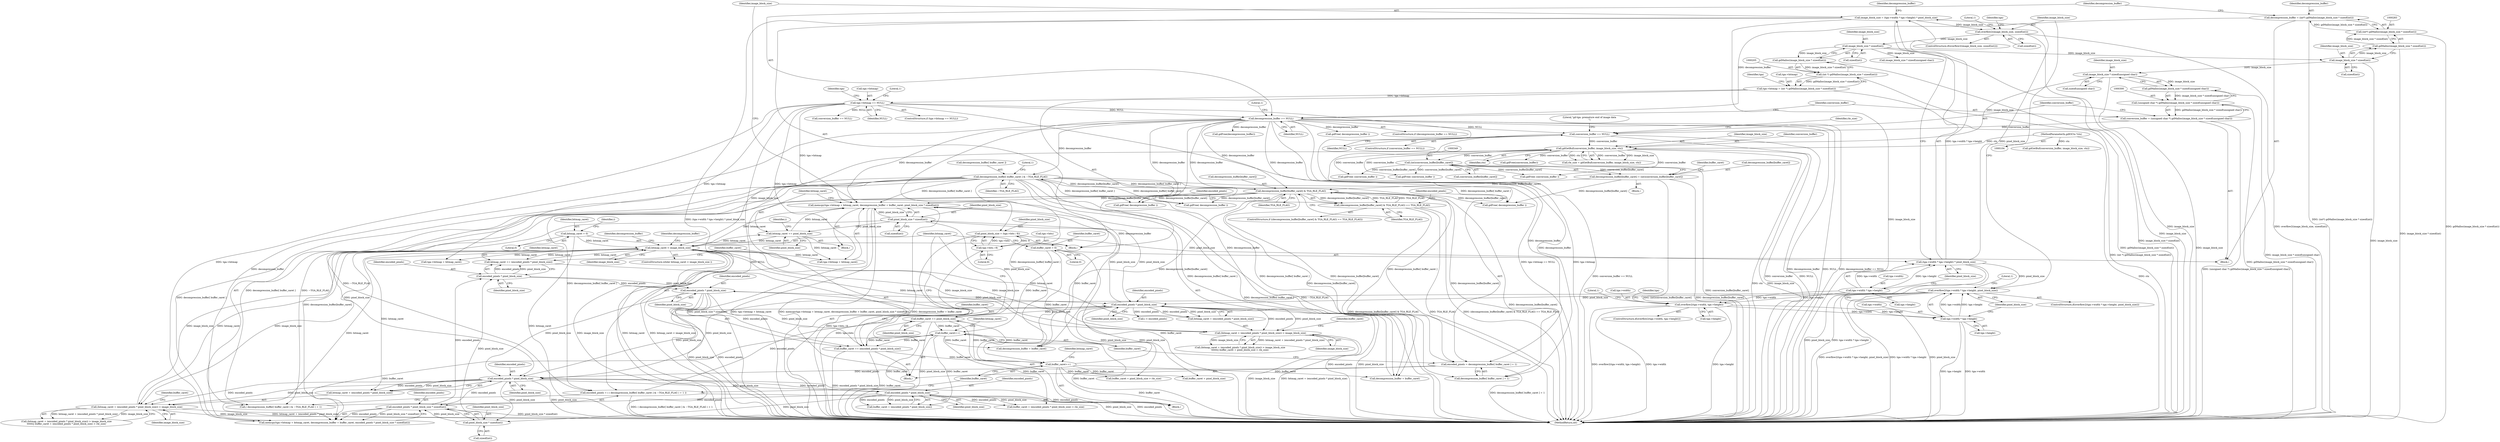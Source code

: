 digraph "0_libgd_fb0e0cce0b9f25389ab56604c3547351617e1415@API" {
"1000415" [label="(Call,memcpy(tga->bitmap + bitmap_caret, decompression_buffer + buffer_caret, pixel_block_size * sizeof(int)))"];
"1000212" [label="(Call,tga->bitmap == NULL)"];
"1000200" [label="(Call,tga->bitmap = (int *) gdMalloc(image_block_size * sizeof(int)))"];
"1000204" [label="(Call,(int *) gdMalloc(image_block_size * sizeof(int)))"];
"1000206" [label="(Call,gdMalloc(image_block_size * sizeof(int)))"];
"1000207" [label="(Call,image_block_size * sizeof(int))"];
"1000177" [label="(Call,overflow2(image_block_size, sizeof(int)))"];
"1000117" [label="(Call,image_block_size = (tga->width * tga->height) * pixel_block_size)"];
"1000119" [label="(Call,(tga->width * tga->height) * pixel_block_size)"];
"1000120" [label="(Call,tga->width * tga->height)"];
"1000109" [label="(Call,pixel_block_size = (tga->bits / 8))"];
"1000111" [label="(Call,tga->bits / 8)"];
"1000428" [label="(Call,bitmap_caret += pixel_block_size)"];
"1000424" [label="(Call,pixel_block_size * sizeof(int))"];
"1000388" [label="(Call,encoded_pixels * pixel_block_size)"];
"1000372" [label="(Call,encoded_pixels = ( ( decompression_buffer[ buffer_caret ] & ~TGA_RLE_FLAG ) + 1 ))"];
"1000375" [label="(Call,decompression_buffer[ buffer_caret ] & ~TGA_RLE_FLAG)"];
"1000290" [label="(Call,decompression_buffer == NULL)"];
"1000280" [label="(Call,decompression_buffer = (int*) gdMalloc(image_block_size * sizeof(int)))"];
"1000282" [label="(Call,(int*) gdMalloc(image_block_size * sizeof(int)))"];
"1000284" [label="(Call,gdMalloc(image_block_size * sizeof(int)))"];
"1000285" [label="(Call,image_block_size * sizeof(int))"];
"1000365" [label="(Call,decompression_buffer[buffer_caret] & TGA_RLE_FLAG)"];
"1000344" [label="(Call,decompression_buffer[buffer_caret] = (int)conversion_buffer[buffer_caret])"];
"1000348" [label="(Call,(int)conversion_buffer[buffer_caret])"];
"1000320" [label="(Call,gdGetBuf(conversion_buffer, image_block_size, ctx))"];
"1000307" [label="(Call,conversion_buffer == NULL)"];
"1000297" [label="(Call,conversion_buffer = (unsigned char *) gdMalloc(image_block_size * sizeof(unsigned char)))"];
"1000299" [label="(Call,(unsigned char *) gdMalloc(image_block_size * sizeof(unsigned char)))"];
"1000301" [label="(Call,gdMalloc(image_block_size * sizeof(unsigned char)))"];
"1000302" [label="(Call,image_block_size * sizeof(unsigned char))"];
"1000105" [label="(MethodParameterIn,gdIOCtx *ctx)"];
"1000364" [label="(Call,(decompression_buffer[buffer_caret] & TGA_RLE_FLAG) == TGA_RLE_FLAG)"];
"1000491" [label="(Call,encoded_pixels * pixel_block_size)"];
"1000486" [label="(Call,encoded_pixels * pixel_block_size)"];
"1000478" [label="(Call,encoded_pixels * pixel_block_size * sizeof(int))"];
"1000457" [label="(Call,encoded_pixels * pixel_block_size)"];
"1000450" [label="(Call,encoded_pixels * pixel_block_size)"];
"1000436" [label="(Call,encoded_pixels = decompression_buffer[ buffer_caret ] + 1)"];
"1000163" [label="(Call,overflow2(tga->width * tga->height, pixel_block_size))"];
"1000164" [label="(Call,tga->width * tga->height)"];
"1000151" [label="(Call,overflow2(tga->width, tga->height))"];
"1000480" [label="(Call,pixel_block_size * sizeof(int))"];
"1000359" [label="(Call,bitmap_caret < image_block_size)"];
"1000141" [label="(Call,bitmap_caret = 0)"];
"1000484" [label="(Call,bitmap_caret += (encoded_pixels * pixel_block_size))"];
"1000447" [label="(Call,(bitmap_caret + (encoded_pixels * pixel_block_size)) > image_block_size)"];
"1000385" [label="(Call,(bitmap_caret + (encoded_pixels * pixel_block_size)) > image_block_size)"];
"1000381" [label="(Call,buffer_caret++)"];
"1000355" [label="(Call,buffer_caret = 0)"];
"1000431" [label="(Call,buffer_caret += pixel_block_size)"];
"1000489" [label="(Call,buffer_caret += (encoded_pixels * pixel_block_size))"];
"1000443" [label="(Call,buffer_caret++)"];
"1000331" [label="(Call,gdFree(decompression_buffer))"];
"1000388" [label="(Call,encoded_pixels * pixel_block_size)"];
"1000105" [label="(MethodParameterIn,gdIOCtx *ctx)"];
"1000363" [label="(ControlStructure,if ((decompression_buffer[buffer_caret] & TGA_RLE_FLAG) == TGA_RLE_FLAG))"];
"1000374" [label="(Call,( decompression_buffer[ buffer_caret ] & ~TGA_RLE_FLAG ) + 1)"];
"1000391" [label="(Identifier,image_block_size)"];
"1000354" [label="(Identifier,buffer_caret)"];
"1000386" [label="(Call,bitmap_caret + (encoded_pixels * pixel_block_size))"];
"1000124" [label="(Call,tga->height)"];
"1000371" [label="(Block,)"];
"1000184" [label="(Literal,1)"];
"1000359" [label="(Call,bitmap_caret < image_block_size)"];
"1000370" [label="(Identifier,TGA_RLE_FLAG)"];
"1000470" [label="(Call,tga->bitmap + bitmap_caret)"];
"1000107" [label="(Block,)"];
"1000488" [label="(Identifier,pixel_block_size)"];
"1000127" [label="(Identifier,pixel_block_size)"];
"1000171" [label="(Identifier,pixel_block_size)"];
"1000222" [label="(Identifier,tga)"];
"1000478" [label="(Call,encoded_pixels * pixel_block_size * sizeof(int))"];
"1000490" [label="(Identifier,buffer_caret)"];
"1000141" [label="(Call,bitmap_caret = 0)"];
"1000297" [label="(Call,conversion_buffer = (unsigned char *) gdMalloc(image_block_size * sizeof(unsigned char)))"];
"1000389" [label="(Identifier,encoded_pixels)"];
"1000206" [label="(Call,gdMalloc(image_block_size * sizeof(int)))"];
"1000393" [label="(Call,buffer_caret + pixel_block_size)"];
"1000437" [label="(Identifier,encoded_pixels)"];
"1000303" [label="(Identifier,image_block_size)"];
"1000373" [label="(Identifier,encoded_pixels)"];
"1000296" [label="(Literal,1)"];
"1000428" [label="(Call,bitmap_caret += pixel_block_size)"];
"1000416" [label="(Call,tga->bitmap + bitmap_caret)"];
"1000375" [label="(Call,decompression_buffer[ buffer_caret ] & ~TGA_RLE_FLAG)"];
"1000214" [label="(Identifier,tga)"];
"1000151" [label="(Call,overflow2(tga->width, tga->height))"];
"1000130" [label="(Identifier,decompression_buffer)"];
"1000176" [label="(ControlStructure,if(overflow2(image_block_size, sizeof(int))))"];
"1000348" [label="(Call,(int)conversion_buffer[buffer_caret])"];
"1000486" [label="(Call,encoded_pixels * pixel_block_size)"];
"1000150" [label="(ControlStructure,if(overflow2(tga->width, tga->height)))"];
"1000309" [label="(Identifier,NULL)"];
"1000495" [label="(Identifier,decompression_buffer)"];
"1000380" [label="(Literal,1)"];
"1000209" [label="(Call,sizeof(int))"];
"1000357" [label="(Literal,0)"];
"1000464" [label="(Call,gdFree( conversion_buffer ))"];
"1000451" [label="(Identifier,encoded_pixels)"];
"1000384" [label="(Call,(bitmap_caret + (encoded_pixels * pixel_block_size)) > image_block_size\n\t\t\t\t\t\t|| buffer_caret + pixel_block_size > rle_size)"];
"1000390" [label="(Identifier,pixel_block_size)"];
"1000425" [label="(Identifier,pixel_block_size)"];
"1000306" [label="(ControlStructure,if (conversion_buffer == NULL))"];
"1000323" [label="(Identifier,ctx)"];
"1000312" [label="(Literal,\"gd-tga: premature end of image data\n\")"];
"1000168" [label="(Call,tga->height)"];
"1000236" [label="(Call,conversion_buffer == NULL)"];
"1000356" [label="(Identifier,buffer_caret)"];
"1000177" [label="(Call,overflow2(image_block_size, sizeof(int)))"];
"1000421" [label="(Call,decompression_buffer + buffer_caret)"];
"1000231" [label="(Call,image_block_size * sizeof(unsigned char))"];
"1000484" [label="(Call,bitmap_caret += (encoded_pixels * pixel_block_size))"];
"1000448" [label="(Call,bitmap_caret + (encoded_pixels * pixel_block_size))"];
"1000155" [label="(Call,tga->height)"];
"1000385" [label="(Call,(bitmap_caret + (encoded_pixels * pixel_block_size)) > image_block_size)"];
"1000285" [label="(Call,image_block_size * sizeof(int))"];
"1000282" [label="(Call,(int*) gdMalloc(image_block_size * sizeof(int)))"];
"1000161" [label="(Literal,1)"];
"1000143" [label="(Literal,0)"];
"1000164" [label="(Call,tga->width * tga->height)"];
"1000454" [label="(Call,buffer_caret + (encoded_pixels * pixel_block_size) > rle_size)"];
"1000213" [label="(Call,tga->bitmap)"];
"1000409" [label="(Call,i < encoded_pixels)"];
"1000457" [label="(Call,encoded_pixels * pixel_block_size)"];
"1000438" [label="(Call,decompression_buffer[ buffer_caret ] + 1)"];
"1000443" [label="(Call,buffer_caret++)"];
"1000392" [label="(Call,buffer_caret + pixel_block_size > rle_size)"];
"1000344" [label="(Call,decompression_buffer[buffer_caret] = (int)conversion_buffer[buffer_caret])"];
"1000469" [label="(Call,memcpy(tga->bitmap + bitmap_caret, decompression_buffer + buffer_caret, encoded_pixels * pixel_block_size * sizeof(int)))"];
"1000485" [label="(Identifier,bitmap_caret)"];
"1000394" [label="(Identifier,buffer_caret)"];
"1000424" [label="(Call,pixel_block_size * sizeof(int))"];
"1000435" [label="(Block,)"];
"1000204" [label="(Call,(int *) gdMalloc(image_block_size * sizeof(int)))"];
"1000480" [label="(Call,pixel_block_size * sizeof(int))"];
"1000372" [label="(Call,encoded_pixels = ( ( decompression_buffer[ buffer_caret ] & ~TGA_RLE_FLAG ) + 1 ))"];
"1000119" [label="(Call,(tga->width * tga->height) * pixel_block_size)"];
"1000308" [label="(Identifier,conversion_buffer)"];
"1000487" [label="(Identifier,encoded_pixels)"];
"1000489" [label="(Call,buffer_caret += (encoded_pixels * pixel_block_size))"];
"1000219" [label="(Literal,1)"];
"1000501" [label="(MethodReturn,int)"];
"1000329" [label="(Call,gdFree(conversion_buffer))"];
"1000162" [label="(ControlStructure,if(overflow2(tga->width * tga->height, pixel_block_size)))"];
"1000436" [label="(Call,encoded_pixels = decompression_buffer[ buffer_caret ] + 1)"];
"1000165" [label="(Call,tga->width)"];
"1000414" [label="(Block,)"];
"1000307" [label="(Call,conversion_buffer == NULL)"];
"1000152" [label="(Call,tga->width)"];
"1000455" [label="(Call,buffer_caret + (encoded_pixels * pixel_block_size))"];
"1000367" [label="(Identifier,decompression_buffer)"];
"1000482" [label="(Call,sizeof(int))"];
"1000212" [label="(Call,tga->bitmap == NULL)"];
"1000304" [label="(Call,sizeof(unsigned char))"];
"1000475" [label="(Call,decompression_buffer + buffer_caret)"];
"1000369" [label="(Identifier,TGA_RLE_FLAG)"];
"1000302" [label="(Call,image_block_size * sizeof(unsigned char))"];
"1000433" [label="(Identifier,pixel_block_size)"];
"1000121" [label="(Call,tga->width)"];
"1000146" [label="(Identifier,i)"];
"1000382" [label="(Identifier,buffer_caret)"];
"1000350" [label="(Call,conversion_buffer[buffer_caret])"];
"1000120" [label="(Call,tga->width * tga->height)"];
"1000208" [label="(Identifier,image_block_size)"];
"1000224" [label="(Block,)"];
"1000112" [label="(Call,tga->bits)"];
"1000479" [label="(Identifier,encoded_pixels)"];
"1000379" [label="(Identifier,~TGA_RLE_FLAG)"];
"1000345" [label="(Call,decompression_buffer[buffer_caret])"];
"1000492" [label="(Identifier,encoded_pixels)"];
"1000361" [label="(Identifier,image_block_size)"];
"1000358" [label="(ControlStructure,while( bitmap_caret < image_block_size ))"];
"1000298" [label="(Identifier,conversion_buffer)"];
"1000142" [label="(Identifier,bitmap_caret)"];
"1000456" [label="(Identifier,buffer_caret)"];
"1000207" [label="(Call,image_block_size * sizeof(int))"];
"1000447" [label="(Call,(bitmap_caret + (encoded_pixels * pixel_block_size)) > image_block_size)"];
"1000493" [label="(Identifier,pixel_block_size)"];
"1000110" [label="(Identifier,pixel_block_size)"];
"1000319" [label="(Identifier,rle_size)"];
"1000431" [label="(Call,buffer_caret += pixel_block_size)"];
"1000446" [label="(Call,(bitmap_caret + (encoded_pixels * pixel_block_size)) > image_block_size\n\t\t\t\t\t\t|| buffer_caret + (encoded_pixels * pixel_block_size) > rle_size)"];
"1000166" [label="(Identifier,tga)"];
"1000494" [label="(Call,gdFree( decompression_buffer ))"];
"1000398" [label="(Call,gdFree( decompression_buffer ))"];
"1000462" [label="(Call,gdFree( decompression_buffer ))"];
"1000245" [label="(Call,gdGetBuf(conversion_buffer, image_block_size, ctx))"];
"1000458" [label="(Identifier,encoded_pixels)"];
"1000415" [label="(Call,memcpy(tga->bitmap + bitmap_caret, decompression_buffer + buffer_caret, pixel_block_size * sizeof(int)))"];
"1000387" [label="(Identifier,bitmap_caret)"];
"1000299" [label="(Call,(unsigned char *) gdMalloc(image_block_size * sizeof(unsigned char)))"];
"1000481" [label="(Identifier,pixel_block_size)"];
"1000381" [label="(Call,buffer_caret++)"];
"1000175" [label="(Literal,1)"];
"1000200" [label="(Call,tga->bitmap = (int *) gdMalloc(image_block_size * sizeof(int)))"];
"1000201" [label="(Call,tga->bitmap)"];
"1000284" [label="(Call,gdMalloc(image_block_size * sizeof(int)))"];
"1000179" [label="(Call,sizeof(int))"];
"1000301" [label="(Call,gdMalloc(image_block_size * sizeof(unsigned char)))"];
"1000491" [label="(Call,encoded_pixels * pixel_block_size)"];
"1000178" [label="(Identifier,image_block_size)"];
"1000343" [label="(Block,)"];
"1000290" [label="(Call,decompression_buffer == NULL)"];
"1000163" [label="(Call,overflow2(tga->width * tga->height, pixel_block_size))"];
"1000320" [label="(Call,gdGetBuf(conversion_buffer, image_block_size, ctx))"];
"1000118" [label="(Identifier,image_block_size)"];
"1000281" [label="(Identifier,decompression_buffer)"];
"1000450" [label="(Call,encoded_pixels * pixel_block_size)"];
"1000453" [label="(Identifier,image_block_size)"];
"1000413" [label="(Identifier,i)"];
"1000496" [label="(Call,gdFree( conversion_buffer ))"];
"1000318" [label="(Call,rle_size = gdGetBuf(conversion_buffer, image_block_size, ctx))"];
"1000286" [label="(Identifier,image_block_size)"];
"1000216" [label="(Identifier,NULL)"];
"1000364" [label="(Call,(decompression_buffer[buffer_caret] & TGA_RLE_FLAG) == TGA_RLE_FLAG)"];
"1000291" [label="(Identifier,decompression_buffer)"];
"1000360" [label="(Identifier,bitmap_caret)"];
"1000287" [label="(Call,sizeof(int))"];
"1000280" [label="(Call,decompression_buffer = (int*) gdMalloc(image_block_size * sizeof(int)))"];
"1000376" [label="(Call,decompression_buffer[ buffer_caret ])"];
"1000444" [label="(Identifier,buffer_caret)"];
"1000452" [label="(Identifier,pixel_block_size)"];
"1000117" [label="(Call,image_block_size = (tga->width * tga->height) * pixel_block_size)"];
"1000366" [label="(Call,decompression_buffer[buffer_caret])"];
"1000109" [label="(Call,pixel_block_size = (tga->bits / 8))"];
"1000400" [label="(Call,gdFree( conversion_buffer ))"];
"1000292" [label="(Identifier,NULL)"];
"1000321" [label="(Identifier,conversion_buffer)"];
"1000211" [label="(ControlStructure,if (tga->bitmap == NULL))"];
"1000365" [label="(Call,decompression_buffer[buffer_caret] & TGA_RLE_FLAG)"];
"1000426" [label="(Call,sizeof(int))"];
"1000115" [label="(Literal,8)"];
"1000111" [label="(Call,tga->bits / 8)"];
"1000313" [label="(Call,gdFree( decompression_buffer ))"];
"1000322" [label="(Identifier,image_block_size)"];
"1000355" [label="(Call,buffer_caret = 0)"];
"1000430" [label="(Identifier,pixel_block_size)"];
"1000189" [label="(Identifier,tga)"];
"1000289" [label="(ControlStructure,if (decompression_buffer == NULL))"];
"1000459" [label="(Identifier,pixel_block_size)"];
"1000449" [label="(Identifier,bitmap_caret)"];
"1000432" [label="(Identifier,buffer_caret)"];
"1000429" [label="(Identifier,bitmap_caret)"];
"1000415" -> "1000414"  [label="AST: "];
"1000415" -> "1000424"  [label="CFG: "];
"1000416" -> "1000415"  [label="AST: "];
"1000421" -> "1000415"  [label="AST: "];
"1000424" -> "1000415"  [label="AST: "];
"1000429" -> "1000415"  [label="CFG: "];
"1000415" -> "1000501"  [label="DDG: pixel_block_size * sizeof(int)"];
"1000415" -> "1000501"  [label="DDG: tga->bitmap + bitmap_caret"];
"1000415" -> "1000501"  [label="DDG: memcpy(tga->bitmap + bitmap_caret, decompression_buffer + buffer_caret, pixel_block_size * sizeof(int))"];
"1000415" -> "1000501"  [label="DDG: decompression_buffer + buffer_caret"];
"1000212" -> "1000415"  [label="DDG: tga->bitmap"];
"1000428" -> "1000415"  [label="DDG: bitmap_caret"];
"1000359" -> "1000415"  [label="DDG: bitmap_caret"];
"1000290" -> "1000415"  [label="DDG: decompression_buffer"];
"1000375" -> "1000415"  [label="DDG: decompression_buffer[ buffer_caret ]"];
"1000365" -> "1000415"  [label="DDG: decompression_buffer[buffer_caret]"];
"1000381" -> "1000415"  [label="DDG: buffer_caret"];
"1000424" -> "1000415"  [label="DDG: pixel_block_size"];
"1000212" -> "1000211"  [label="AST: "];
"1000212" -> "1000216"  [label="CFG: "];
"1000213" -> "1000212"  [label="AST: "];
"1000216" -> "1000212"  [label="AST: "];
"1000219" -> "1000212"  [label="CFG: "];
"1000222" -> "1000212"  [label="CFG: "];
"1000212" -> "1000501"  [label="DDG: NULL"];
"1000212" -> "1000501"  [label="DDG: tga->bitmap == NULL"];
"1000212" -> "1000501"  [label="DDG: tga->bitmap"];
"1000200" -> "1000212"  [label="DDG: tga->bitmap"];
"1000212" -> "1000236"  [label="DDG: NULL"];
"1000212" -> "1000290"  [label="DDG: NULL"];
"1000212" -> "1000416"  [label="DDG: tga->bitmap"];
"1000212" -> "1000469"  [label="DDG: tga->bitmap"];
"1000212" -> "1000470"  [label="DDG: tga->bitmap"];
"1000200" -> "1000107"  [label="AST: "];
"1000200" -> "1000204"  [label="CFG: "];
"1000201" -> "1000200"  [label="AST: "];
"1000204" -> "1000200"  [label="AST: "];
"1000214" -> "1000200"  [label="CFG: "];
"1000200" -> "1000501"  [label="DDG: (int *) gdMalloc(image_block_size * sizeof(int))"];
"1000204" -> "1000200"  [label="DDG: gdMalloc(image_block_size * sizeof(int))"];
"1000204" -> "1000206"  [label="CFG: "];
"1000205" -> "1000204"  [label="AST: "];
"1000206" -> "1000204"  [label="AST: "];
"1000204" -> "1000501"  [label="DDG: gdMalloc(image_block_size * sizeof(int))"];
"1000206" -> "1000204"  [label="DDG: image_block_size * sizeof(int)"];
"1000206" -> "1000207"  [label="CFG: "];
"1000207" -> "1000206"  [label="AST: "];
"1000206" -> "1000501"  [label="DDG: image_block_size * sizeof(int)"];
"1000207" -> "1000206"  [label="DDG: image_block_size"];
"1000207" -> "1000209"  [label="CFG: "];
"1000208" -> "1000207"  [label="AST: "];
"1000209" -> "1000207"  [label="AST: "];
"1000207" -> "1000501"  [label="DDG: image_block_size"];
"1000177" -> "1000207"  [label="DDG: image_block_size"];
"1000207" -> "1000231"  [label="DDG: image_block_size"];
"1000207" -> "1000285"  [label="DDG: image_block_size"];
"1000177" -> "1000176"  [label="AST: "];
"1000177" -> "1000179"  [label="CFG: "];
"1000178" -> "1000177"  [label="AST: "];
"1000179" -> "1000177"  [label="AST: "];
"1000184" -> "1000177"  [label="CFG: "];
"1000189" -> "1000177"  [label="CFG: "];
"1000177" -> "1000501"  [label="DDG: image_block_size"];
"1000177" -> "1000501"  [label="DDG: overflow2(image_block_size, sizeof(int))"];
"1000117" -> "1000177"  [label="DDG: image_block_size"];
"1000117" -> "1000107"  [label="AST: "];
"1000117" -> "1000119"  [label="CFG: "];
"1000118" -> "1000117"  [label="AST: "];
"1000119" -> "1000117"  [label="AST: "];
"1000130" -> "1000117"  [label="CFG: "];
"1000117" -> "1000501"  [label="DDG: image_block_size"];
"1000117" -> "1000501"  [label="DDG: (tga->width * tga->height) * pixel_block_size"];
"1000119" -> "1000117"  [label="DDG: tga->width * tga->height"];
"1000119" -> "1000117"  [label="DDG: pixel_block_size"];
"1000119" -> "1000127"  [label="CFG: "];
"1000120" -> "1000119"  [label="AST: "];
"1000127" -> "1000119"  [label="AST: "];
"1000119" -> "1000501"  [label="DDG: pixel_block_size"];
"1000119" -> "1000501"  [label="DDG: tga->width * tga->height"];
"1000120" -> "1000119"  [label="DDG: tga->width"];
"1000120" -> "1000119"  [label="DDG: tga->height"];
"1000109" -> "1000119"  [label="DDG: pixel_block_size"];
"1000119" -> "1000163"  [label="DDG: pixel_block_size"];
"1000120" -> "1000124"  [label="CFG: "];
"1000121" -> "1000120"  [label="AST: "];
"1000124" -> "1000120"  [label="AST: "];
"1000127" -> "1000120"  [label="CFG: "];
"1000120" -> "1000151"  [label="DDG: tga->width"];
"1000120" -> "1000151"  [label="DDG: tga->height"];
"1000109" -> "1000107"  [label="AST: "];
"1000109" -> "1000111"  [label="CFG: "];
"1000110" -> "1000109"  [label="AST: "];
"1000111" -> "1000109"  [label="AST: "];
"1000118" -> "1000109"  [label="CFG: "];
"1000109" -> "1000501"  [label="DDG: tga->bits / 8"];
"1000111" -> "1000109"  [label="DDG: tga->bits"];
"1000111" -> "1000109"  [label="DDG: 8"];
"1000111" -> "1000115"  [label="CFG: "];
"1000112" -> "1000111"  [label="AST: "];
"1000115" -> "1000111"  [label="AST: "];
"1000111" -> "1000501"  [label="DDG: tga->bits"];
"1000428" -> "1000414"  [label="AST: "];
"1000428" -> "1000430"  [label="CFG: "];
"1000429" -> "1000428"  [label="AST: "];
"1000430" -> "1000428"  [label="AST: "];
"1000413" -> "1000428"  [label="CFG: "];
"1000428" -> "1000359"  [label="DDG: bitmap_caret"];
"1000428" -> "1000416"  [label="DDG: bitmap_caret"];
"1000424" -> "1000428"  [label="DDG: pixel_block_size"];
"1000359" -> "1000428"  [label="DDG: bitmap_caret"];
"1000424" -> "1000426"  [label="CFG: "];
"1000425" -> "1000424"  [label="AST: "];
"1000426" -> "1000424"  [label="AST: "];
"1000424" -> "1000388"  [label="DDG: pixel_block_size"];
"1000388" -> "1000424"  [label="DDG: pixel_block_size"];
"1000424" -> "1000431"  [label="DDG: pixel_block_size"];
"1000424" -> "1000450"  [label="DDG: pixel_block_size"];
"1000388" -> "1000386"  [label="AST: "];
"1000388" -> "1000390"  [label="CFG: "];
"1000389" -> "1000388"  [label="AST: "];
"1000390" -> "1000388"  [label="AST: "];
"1000386" -> "1000388"  [label="CFG: "];
"1000388" -> "1000501"  [label="DDG: encoded_pixels"];
"1000388" -> "1000501"  [label="DDG: pixel_block_size"];
"1000388" -> "1000385"  [label="DDG: encoded_pixels"];
"1000388" -> "1000385"  [label="DDG: pixel_block_size"];
"1000388" -> "1000386"  [label="DDG: encoded_pixels"];
"1000388" -> "1000386"  [label="DDG: pixel_block_size"];
"1000372" -> "1000388"  [label="DDG: encoded_pixels"];
"1000491" -> "1000388"  [label="DDG: pixel_block_size"];
"1000163" -> "1000388"  [label="DDG: pixel_block_size"];
"1000388" -> "1000392"  [label="DDG: pixel_block_size"];
"1000388" -> "1000393"  [label="DDG: pixel_block_size"];
"1000388" -> "1000409"  [label="DDG: encoded_pixels"];
"1000388" -> "1000431"  [label="DDG: pixel_block_size"];
"1000388" -> "1000450"  [label="DDG: pixel_block_size"];
"1000372" -> "1000371"  [label="AST: "];
"1000372" -> "1000374"  [label="CFG: "];
"1000373" -> "1000372"  [label="AST: "];
"1000374" -> "1000372"  [label="AST: "];
"1000382" -> "1000372"  [label="CFG: "];
"1000372" -> "1000501"  [label="DDG: ( decompression_buffer[ buffer_caret ] & ~TGA_RLE_FLAG ) + 1"];
"1000375" -> "1000372"  [label="DDG: decompression_buffer[ buffer_caret ]"];
"1000375" -> "1000372"  [label="DDG: ~TGA_RLE_FLAG"];
"1000375" -> "1000374"  [label="AST: "];
"1000375" -> "1000379"  [label="CFG: "];
"1000376" -> "1000375"  [label="AST: "];
"1000379" -> "1000375"  [label="AST: "];
"1000380" -> "1000375"  [label="CFG: "];
"1000375" -> "1000501"  [label="DDG: decompression_buffer[ buffer_caret ]"];
"1000375" -> "1000501"  [label="DDG: ~TGA_RLE_FLAG"];
"1000375" -> "1000365"  [label="DDG: decompression_buffer[ buffer_caret ]"];
"1000375" -> "1000374"  [label="DDG: decompression_buffer[ buffer_caret ]"];
"1000375" -> "1000374"  [label="DDG: ~TGA_RLE_FLAG"];
"1000290" -> "1000375"  [label="DDG: decompression_buffer"];
"1000365" -> "1000375"  [label="DDG: decompression_buffer[buffer_caret]"];
"1000375" -> "1000398"  [label="DDG: decompression_buffer[ buffer_caret ]"];
"1000375" -> "1000421"  [label="DDG: decompression_buffer[ buffer_caret ]"];
"1000375" -> "1000436"  [label="DDG: decompression_buffer[ buffer_caret ]"];
"1000375" -> "1000438"  [label="DDG: decompression_buffer[ buffer_caret ]"];
"1000375" -> "1000462"  [label="DDG: decompression_buffer[ buffer_caret ]"];
"1000375" -> "1000469"  [label="DDG: decompression_buffer[ buffer_caret ]"];
"1000375" -> "1000475"  [label="DDG: decompression_buffer[ buffer_caret ]"];
"1000375" -> "1000494"  [label="DDG: decompression_buffer[ buffer_caret ]"];
"1000290" -> "1000289"  [label="AST: "];
"1000290" -> "1000292"  [label="CFG: "];
"1000291" -> "1000290"  [label="AST: "];
"1000292" -> "1000290"  [label="AST: "];
"1000296" -> "1000290"  [label="CFG: "];
"1000298" -> "1000290"  [label="CFG: "];
"1000290" -> "1000501"  [label="DDG: decompression_buffer"];
"1000290" -> "1000501"  [label="DDG: NULL"];
"1000290" -> "1000501"  [label="DDG: decompression_buffer == NULL"];
"1000280" -> "1000290"  [label="DDG: decompression_buffer"];
"1000290" -> "1000307"  [label="DDG: NULL"];
"1000290" -> "1000313"  [label="DDG: decompression_buffer"];
"1000290" -> "1000331"  [label="DDG: decompression_buffer"];
"1000290" -> "1000365"  [label="DDG: decompression_buffer"];
"1000290" -> "1000398"  [label="DDG: decompression_buffer"];
"1000290" -> "1000421"  [label="DDG: decompression_buffer"];
"1000290" -> "1000436"  [label="DDG: decompression_buffer"];
"1000290" -> "1000438"  [label="DDG: decompression_buffer"];
"1000290" -> "1000462"  [label="DDG: decompression_buffer"];
"1000290" -> "1000469"  [label="DDG: decompression_buffer"];
"1000290" -> "1000475"  [label="DDG: decompression_buffer"];
"1000290" -> "1000494"  [label="DDG: decompression_buffer"];
"1000280" -> "1000224"  [label="AST: "];
"1000280" -> "1000282"  [label="CFG: "];
"1000281" -> "1000280"  [label="AST: "];
"1000282" -> "1000280"  [label="AST: "];
"1000291" -> "1000280"  [label="CFG: "];
"1000280" -> "1000501"  [label="DDG: (int*) gdMalloc(image_block_size * sizeof(int))"];
"1000282" -> "1000280"  [label="DDG: gdMalloc(image_block_size * sizeof(int))"];
"1000282" -> "1000284"  [label="CFG: "];
"1000283" -> "1000282"  [label="AST: "];
"1000284" -> "1000282"  [label="AST: "];
"1000282" -> "1000501"  [label="DDG: gdMalloc(image_block_size * sizeof(int))"];
"1000284" -> "1000282"  [label="DDG: image_block_size * sizeof(int)"];
"1000284" -> "1000285"  [label="CFG: "];
"1000285" -> "1000284"  [label="AST: "];
"1000284" -> "1000501"  [label="DDG: image_block_size * sizeof(int)"];
"1000285" -> "1000284"  [label="DDG: image_block_size"];
"1000285" -> "1000287"  [label="CFG: "];
"1000286" -> "1000285"  [label="AST: "];
"1000287" -> "1000285"  [label="AST: "];
"1000285" -> "1000501"  [label="DDG: image_block_size"];
"1000285" -> "1000302"  [label="DDG: image_block_size"];
"1000365" -> "1000364"  [label="AST: "];
"1000365" -> "1000369"  [label="CFG: "];
"1000366" -> "1000365"  [label="AST: "];
"1000369" -> "1000365"  [label="AST: "];
"1000370" -> "1000365"  [label="CFG: "];
"1000365" -> "1000501"  [label="DDG: decompression_buffer[buffer_caret]"];
"1000365" -> "1000364"  [label="DDG: decompression_buffer[buffer_caret]"];
"1000365" -> "1000364"  [label="DDG: TGA_RLE_FLAG"];
"1000344" -> "1000365"  [label="DDG: decompression_buffer[buffer_caret]"];
"1000364" -> "1000365"  [label="DDG: TGA_RLE_FLAG"];
"1000365" -> "1000398"  [label="DDG: decompression_buffer[buffer_caret]"];
"1000365" -> "1000421"  [label="DDG: decompression_buffer[buffer_caret]"];
"1000365" -> "1000436"  [label="DDG: decompression_buffer[buffer_caret]"];
"1000365" -> "1000438"  [label="DDG: decompression_buffer[buffer_caret]"];
"1000365" -> "1000462"  [label="DDG: decompression_buffer[buffer_caret]"];
"1000365" -> "1000469"  [label="DDG: decompression_buffer[buffer_caret]"];
"1000365" -> "1000475"  [label="DDG: decompression_buffer[buffer_caret]"];
"1000365" -> "1000494"  [label="DDG: decompression_buffer[buffer_caret]"];
"1000344" -> "1000343"  [label="AST: "];
"1000344" -> "1000348"  [label="CFG: "];
"1000345" -> "1000344"  [label="AST: "];
"1000348" -> "1000344"  [label="AST: "];
"1000354" -> "1000344"  [label="CFG: "];
"1000344" -> "1000501"  [label="DDG: (int)conversion_buffer[buffer_caret]"];
"1000344" -> "1000501"  [label="DDG: decompression_buffer[buffer_caret]"];
"1000348" -> "1000344"  [label="DDG: conversion_buffer[buffer_caret]"];
"1000344" -> "1000494"  [label="DDG: decompression_buffer[buffer_caret]"];
"1000348" -> "1000350"  [label="CFG: "];
"1000349" -> "1000348"  [label="AST: "];
"1000350" -> "1000348"  [label="AST: "];
"1000348" -> "1000501"  [label="DDG: conversion_buffer[buffer_caret]"];
"1000320" -> "1000348"  [label="DDG: conversion_buffer"];
"1000348" -> "1000400"  [label="DDG: conversion_buffer[buffer_caret]"];
"1000348" -> "1000464"  [label="DDG: conversion_buffer[buffer_caret]"];
"1000348" -> "1000496"  [label="DDG: conversion_buffer[buffer_caret]"];
"1000320" -> "1000318"  [label="AST: "];
"1000320" -> "1000323"  [label="CFG: "];
"1000321" -> "1000320"  [label="AST: "];
"1000322" -> "1000320"  [label="AST: "];
"1000323" -> "1000320"  [label="AST: "];
"1000318" -> "1000320"  [label="CFG: "];
"1000320" -> "1000501"  [label="DDG: image_block_size"];
"1000320" -> "1000501"  [label="DDG: ctx"];
"1000320" -> "1000318"  [label="DDG: conversion_buffer"];
"1000320" -> "1000318"  [label="DDG: image_block_size"];
"1000320" -> "1000318"  [label="DDG: ctx"];
"1000307" -> "1000320"  [label="DDG: conversion_buffer"];
"1000302" -> "1000320"  [label="DDG: image_block_size"];
"1000105" -> "1000320"  [label="DDG: ctx"];
"1000320" -> "1000329"  [label="DDG: conversion_buffer"];
"1000320" -> "1000359"  [label="DDG: image_block_size"];
"1000320" -> "1000400"  [label="DDG: conversion_buffer"];
"1000320" -> "1000464"  [label="DDG: conversion_buffer"];
"1000320" -> "1000496"  [label="DDG: conversion_buffer"];
"1000307" -> "1000306"  [label="AST: "];
"1000307" -> "1000309"  [label="CFG: "];
"1000308" -> "1000307"  [label="AST: "];
"1000309" -> "1000307"  [label="AST: "];
"1000312" -> "1000307"  [label="CFG: "];
"1000319" -> "1000307"  [label="CFG: "];
"1000307" -> "1000501"  [label="DDG: NULL"];
"1000307" -> "1000501"  [label="DDG: conversion_buffer == NULL"];
"1000307" -> "1000501"  [label="DDG: conversion_buffer"];
"1000297" -> "1000307"  [label="DDG: conversion_buffer"];
"1000297" -> "1000224"  [label="AST: "];
"1000297" -> "1000299"  [label="CFG: "];
"1000298" -> "1000297"  [label="AST: "];
"1000299" -> "1000297"  [label="AST: "];
"1000308" -> "1000297"  [label="CFG: "];
"1000297" -> "1000501"  [label="DDG: (unsigned char *) gdMalloc(image_block_size * sizeof(unsigned char))"];
"1000299" -> "1000297"  [label="DDG: gdMalloc(image_block_size * sizeof(unsigned char))"];
"1000299" -> "1000301"  [label="CFG: "];
"1000300" -> "1000299"  [label="AST: "];
"1000301" -> "1000299"  [label="AST: "];
"1000299" -> "1000501"  [label="DDG: gdMalloc(image_block_size * sizeof(unsigned char))"];
"1000301" -> "1000299"  [label="DDG: image_block_size * sizeof(unsigned char)"];
"1000301" -> "1000302"  [label="CFG: "];
"1000302" -> "1000301"  [label="AST: "];
"1000301" -> "1000501"  [label="DDG: image_block_size * sizeof(unsigned char)"];
"1000302" -> "1000301"  [label="DDG: image_block_size"];
"1000302" -> "1000304"  [label="CFG: "];
"1000303" -> "1000302"  [label="AST: "];
"1000304" -> "1000302"  [label="AST: "];
"1000302" -> "1000501"  [label="DDG: image_block_size"];
"1000105" -> "1000104"  [label="AST: "];
"1000105" -> "1000501"  [label="DDG: ctx"];
"1000105" -> "1000245"  [label="DDG: ctx"];
"1000364" -> "1000363"  [label="AST: "];
"1000364" -> "1000370"  [label="CFG: "];
"1000370" -> "1000364"  [label="AST: "];
"1000373" -> "1000364"  [label="CFG: "];
"1000437" -> "1000364"  [label="CFG: "];
"1000364" -> "1000501"  [label="DDG: decompression_buffer[buffer_caret] & TGA_RLE_FLAG"];
"1000364" -> "1000501"  [label="DDG: TGA_RLE_FLAG"];
"1000364" -> "1000501"  [label="DDG: (decompression_buffer[buffer_caret] & TGA_RLE_FLAG) == TGA_RLE_FLAG"];
"1000491" -> "1000489"  [label="AST: "];
"1000491" -> "1000493"  [label="CFG: "];
"1000492" -> "1000491"  [label="AST: "];
"1000493" -> "1000491"  [label="AST: "];
"1000489" -> "1000491"  [label="CFG: "];
"1000491" -> "1000501"  [label="DDG: pixel_block_size"];
"1000491" -> "1000501"  [label="DDG: encoded_pixels"];
"1000491" -> "1000450"  [label="DDG: pixel_block_size"];
"1000491" -> "1000489"  [label="DDG: encoded_pixels"];
"1000491" -> "1000489"  [label="DDG: pixel_block_size"];
"1000486" -> "1000491"  [label="DDG: encoded_pixels"];
"1000486" -> "1000491"  [label="DDG: pixel_block_size"];
"1000486" -> "1000484"  [label="AST: "];
"1000486" -> "1000488"  [label="CFG: "];
"1000487" -> "1000486"  [label="AST: "];
"1000488" -> "1000486"  [label="AST: "];
"1000484" -> "1000486"  [label="CFG: "];
"1000486" -> "1000484"  [label="DDG: encoded_pixels"];
"1000486" -> "1000484"  [label="DDG: pixel_block_size"];
"1000478" -> "1000486"  [label="DDG: encoded_pixels"];
"1000480" -> "1000486"  [label="DDG: pixel_block_size"];
"1000478" -> "1000469"  [label="AST: "];
"1000478" -> "1000480"  [label="CFG: "];
"1000479" -> "1000478"  [label="AST: "];
"1000480" -> "1000478"  [label="AST: "];
"1000469" -> "1000478"  [label="CFG: "];
"1000478" -> "1000501"  [label="DDG: pixel_block_size * sizeof(int)"];
"1000478" -> "1000469"  [label="DDG: encoded_pixels"];
"1000478" -> "1000469"  [label="DDG: pixel_block_size * sizeof(int)"];
"1000457" -> "1000478"  [label="DDG: encoded_pixels"];
"1000450" -> "1000478"  [label="DDG: encoded_pixels"];
"1000480" -> "1000478"  [label="DDG: pixel_block_size"];
"1000457" -> "1000455"  [label="AST: "];
"1000457" -> "1000459"  [label="CFG: "];
"1000458" -> "1000457"  [label="AST: "];
"1000459" -> "1000457"  [label="AST: "];
"1000455" -> "1000457"  [label="CFG: "];
"1000457" -> "1000501"  [label="DDG: pixel_block_size"];
"1000457" -> "1000501"  [label="DDG: encoded_pixels"];
"1000457" -> "1000454"  [label="DDG: encoded_pixels"];
"1000457" -> "1000454"  [label="DDG: pixel_block_size"];
"1000457" -> "1000455"  [label="DDG: encoded_pixels"];
"1000457" -> "1000455"  [label="DDG: pixel_block_size"];
"1000450" -> "1000457"  [label="DDG: encoded_pixels"];
"1000450" -> "1000457"  [label="DDG: pixel_block_size"];
"1000457" -> "1000480"  [label="DDG: pixel_block_size"];
"1000450" -> "1000448"  [label="AST: "];
"1000450" -> "1000452"  [label="CFG: "];
"1000451" -> "1000450"  [label="AST: "];
"1000452" -> "1000450"  [label="AST: "];
"1000448" -> "1000450"  [label="CFG: "];
"1000450" -> "1000501"  [label="DDG: pixel_block_size"];
"1000450" -> "1000501"  [label="DDG: encoded_pixels"];
"1000450" -> "1000447"  [label="DDG: encoded_pixels"];
"1000450" -> "1000447"  [label="DDG: pixel_block_size"];
"1000450" -> "1000448"  [label="DDG: encoded_pixels"];
"1000450" -> "1000448"  [label="DDG: pixel_block_size"];
"1000436" -> "1000450"  [label="DDG: encoded_pixels"];
"1000163" -> "1000450"  [label="DDG: pixel_block_size"];
"1000450" -> "1000480"  [label="DDG: pixel_block_size"];
"1000436" -> "1000435"  [label="AST: "];
"1000436" -> "1000438"  [label="CFG: "];
"1000437" -> "1000436"  [label="AST: "];
"1000438" -> "1000436"  [label="AST: "];
"1000444" -> "1000436"  [label="CFG: "];
"1000436" -> "1000501"  [label="DDG: decompression_buffer[ buffer_caret ] + 1"];
"1000163" -> "1000162"  [label="AST: "];
"1000163" -> "1000171"  [label="CFG: "];
"1000164" -> "1000163"  [label="AST: "];
"1000171" -> "1000163"  [label="AST: "];
"1000175" -> "1000163"  [label="CFG: "];
"1000178" -> "1000163"  [label="CFG: "];
"1000163" -> "1000501"  [label="DDG: tga->width * tga->height"];
"1000163" -> "1000501"  [label="DDG: pixel_block_size"];
"1000163" -> "1000501"  [label="DDG: overflow2(tga->width * tga->height, pixel_block_size)"];
"1000164" -> "1000163"  [label="DDG: tga->width"];
"1000164" -> "1000163"  [label="DDG: tga->height"];
"1000164" -> "1000168"  [label="CFG: "];
"1000165" -> "1000164"  [label="AST: "];
"1000168" -> "1000164"  [label="AST: "];
"1000171" -> "1000164"  [label="CFG: "];
"1000164" -> "1000501"  [label="DDG: tga->height"];
"1000164" -> "1000501"  [label="DDG: tga->width"];
"1000151" -> "1000164"  [label="DDG: tga->width"];
"1000151" -> "1000164"  [label="DDG: tga->height"];
"1000151" -> "1000150"  [label="AST: "];
"1000151" -> "1000155"  [label="CFG: "];
"1000152" -> "1000151"  [label="AST: "];
"1000155" -> "1000151"  [label="AST: "];
"1000161" -> "1000151"  [label="CFG: "];
"1000166" -> "1000151"  [label="CFG: "];
"1000151" -> "1000501"  [label="DDG: overflow2(tga->width, tga->height)"];
"1000151" -> "1000501"  [label="DDG: tga->width"];
"1000151" -> "1000501"  [label="DDG: tga->height"];
"1000480" -> "1000482"  [label="CFG: "];
"1000481" -> "1000480"  [label="AST: "];
"1000482" -> "1000480"  [label="AST: "];
"1000359" -> "1000358"  [label="AST: "];
"1000359" -> "1000361"  [label="CFG: "];
"1000360" -> "1000359"  [label="AST: "];
"1000361" -> "1000359"  [label="AST: "];
"1000367" -> "1000359"  [label="CFG: "];
"1000495" -> "1000359"  [label="CFG: "];
"1000359" -> "1000501"  [label="DDG: image_block_size"];
"1000359" -> "1000501"  [label="DDG: bitmap_caret"];
"1000359" -> "1000501"  [label="DDG: bitmap_caret < image_block_size"];
"1000141" -> "1000359"  [label="DDG: bitmap_caret"];
"1000484" -> "1000359"  [label="DDG: bitmap_caret"];
"1000447" -> "1000359"  [label="DDG: image_block_size"];
"1000385" -> "1000359"  [label="DDG: image_block_size"];
"1000359" -> "1000385"  [label="DDG: bitmap_caret"];
"1000359" -> "1000385"  [label="DDG: image_block_size"];
"1000359" -> "1000386"  [label="DDG: bitmap_caret"];
"1000359" -> "1000416"  [label="DDG: bitmap_caret"];
"1000359" -> "1000447"  [label="DDG: bitmap_caret"];
"1000359" -> "1000447"  [label="DDG: image_block_size"];
"1000359" -> "1000448"  [label="DDG: bitmap_caret"];
"1000359" -> "1000469"  [label="DDG: bitmap_caret"];
"1000359" -> "1000470"  [label="DDG: bitmap_caret"];
"1000359" -> "1000484"  [label="DDG: bitmap_caret"];
"1000141" -> "1000107"  [label="AST: "];
"1000141" -> "1000143"  [label="CFG: "];
"1000142" -> "1000141"  [label="AST: "];
"1000143" -> "1000141"  [label="AST: "];
"1000146" -> "1000141"  [label="CFG: "];
"1000141" -> "1000501"  [label="DDG: bitmap_caret"];
"1000484" -> "1000435"  [label="AST: "];
"1000485" -> "1000484"  [label="AST: "];
"1000490" -> "1000484"  [label="CFG: "];
"1000447" -> "1000446"  [label="AST: "];
"1000447" -> "1000453"  [label="CFG: "];
"1000448" -> "1000447"  [label="AST: "];
"1000453" -> "1000447"  [label="AST: "];
"1000456" -> "1000447"  [label="CFG: "];
"1000446" -> "1000447"  [label="CFG: "];
"1000447" -> "1000501"  [label="DDG: image_block_size"];
"1000447" -> "1000501"  [label="DDG: bitmap_caret + (encoded_pixels * pixel_block_size)"];
"1000447" -> "1000446"  [label="DDG: bitmap_caret + (encoded_pixels * pixel_block_size)"];
"1000447" -> "1000446"  [label="DDG: image_block_size"];
"1000385" -> "1000384"  [label="AST: "];
"1000385" -> "1000391"  [label="CFG: "];
"1000386" -> "1000385"  [label="AST: "];
"1000391" -> "1000385"  [label="AST: "];
"1000394" -> "1000385"  [label="CFG: "];
"1000384" -> "1000385"  [label="CFG: "];
"1000385" -> "1000501"  [label="DDG: image_block_size"];
"1000385" -> "1000501"  [label="DDG: bitmap_caret + (encoded_pixels * pixel_block_size)"];
"1000385" -> "1000384"  [label="DDG: bitmap_caret + (encoded_pixels * pixel_block_size)"];
"1000385" -> "1000384"  [label="DDG: image_block_size"];
"1000381" -> "1000371"  [label="AST: "];
"1000381" -> "1000382"  [label="CFG: "];
"1000382" -> "1000381"  [label="AST: "];
"1000387" -> "1000381"  [label="CFG: "];
"1000381" -> "1000501"  [label="DDG: buffer_caret"];
"1000355" -> "1000381"  [label="DDG: buffer_caret"];
"1000431" -> "1000381"  [label="DDG: buffer_caret"];
"1000489" -> "1000381"  [label="DDG: buffer_caret"];
"1000381" -> "1000392"  [label="DDG: buffer_caret"];
"1000381" -> "1000393"  [label="DDG: buffer_caret"];
"1000381" -> "1000421"  [label="DDG: buffer_caret"];
"1000381" -> "1000431"  [label="DDG: buffer_caret"];
"1000355" -> "1000224"  [label="AST: "];
"1000355" -> "1000357"  [label="CFG: "];
"1000356" -> "1000355"  [label="AST: "];
"1000357" -> "1000355"  [label="AST: "];
"1000360" -> "1000355"  [label="CFG: "];
"1000355" -> "1000501"  [label="DDG: buffer_caret"];
"1000355" -> "1000443"  [label="DDG: buffer_caret"];
"1000431" -> "1000371"  [label="AST: "];
"1000431" -> "1000433"  [label="CFG: "];
"1000432" -> "1000431"  [label="AST: "];
"1000433" -> "1000431"  [label="AST: "];
"1000360" -> "1000431"  [label="CFG: "];
"1000431" -> "1000501"  [label="DDG: buffer_caret"];
"1000431" -> "1000501"  [label="DDG: pixel_block_size"];
"1000431" -> "1000443"  [label="DDG: buffer_caret"];
"1000489" -> "1000435"  [label="AST: "];
"1000490" -> "1000489"  [label="AST: "];
"1000360" -> "1000489"  [label="CFG: "];
"1000489" -> "1000501"  [label="DDG: encoded_pixels * pixel_block_size"];
"1000489" -> "1000501"  [label="DDG: buffer_caret"];
"1000489" -> "1000443"  [label="DDG: buffer_caret"];
"1000443" -> "1000489"  [label="DDG: buffer_caret"];
"1000443" -> "1000435"  [label="AST: "];
"1000443" -> "1000444"  [label="CFG: "];
"1000444" -> "1000443"  [label="AST: "];
"1000449" -> "1000443"  [label="CFG: "];
"1000443" -> "1000501"  [label="DDG: buffer_caret"];
"1000443" -> "1000454"  [label="DDG: buffer_caret"];
"1000443" -> "1000455"  [label="DDG: buffer_caret"];
"1000443" -> "1000469"  [label="DDG: buffer_caret"];
"1000443" -> "1000475"  [label="DDG: buffer_caret"];
}
